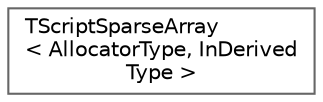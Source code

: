 digraph "Graphical Class Hierarchy"
{
 // INTERACTIVE_SVG=YES
 // LATEX_PDF_SIZE
  bgcolor="transparent";
  edge [fontname=Helvetica,fontsize=10,labelfontname=Helvetica,labelfontsize=10];
  node [fontname=Helvetica,fontsize=10,shape=box,height=0.2,width=0.4];
  rankdir="LR";
  Node0 [id="Node000000",label="TScriptSparseArray\l\< AllocatorType, InDerived\lType \>",height=0.2,width=0.4,color="grey40", fillcolor="white", style="filled",URL="$d1/d3a/classTScriptSparseArray.html",tooltip=" "];
}
